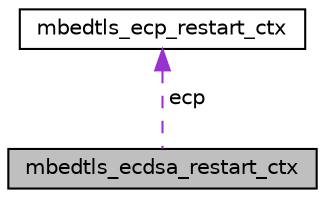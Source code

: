 digraph "mbedtls_ecdsa_restart_ctx"
{
  bgcolor="transparent";
  edge [fontname="Helvetica",fontsize="10",labelfontname="Helvetica",labelfontsize="10"];
  node [fontname="Helvetica",fontsize="10",shape=record];
  Node1 [label="mbedtls_ecdsa_restart_ctx",height=0.2,width=0.4,color="black", fillcolor="grey75", style="filled", fontcolor="black"];
  Node2 -> Node1 [dir="back",color="darkorchid3",fontsize="10",style="dashed",label=" ecp" ,fontname="Helvetica"];
  Node2 [label="mbedtls_ecp_restart_ctx",height=0.2,width=0.4,color="black",URL="$structmbedtls__ecp__restart__ctx.html",tooltip="General context for resuming ECC operations. "];
}
